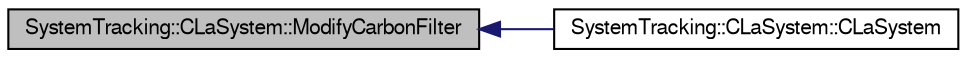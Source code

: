 digraph G
{
  edge [fontname="FreeSans",fontsize="10",labelfontname="FreeSans",labelfontsize="10"];
  node [fontname="FreeSans",fontsize="10",shape=record];
  rankdir="LR";
  Node1 [label="SystemTracking::CLaSystem::ModifyCarbonFilter",height=0.2,width=0.4,color="black", fillcolor="grey75", style="filled" fontcolor="black"];
  Node1 -> Node2 [dir="back",color="midnightblue",fontsize="10",style="solid",fontname="FreeSans"];
  Node2 [label="SystemTracking::CLaSystem::CLaSystem",height=0.2,width=0.4,color="black", fillcolor="white", style="filled",URL="$classSystemTracking_1_1CLaSystem.html#a5b00d19e56b1a1d803edf42b6d73dfe1",tooltip="Default constructor."];
}
